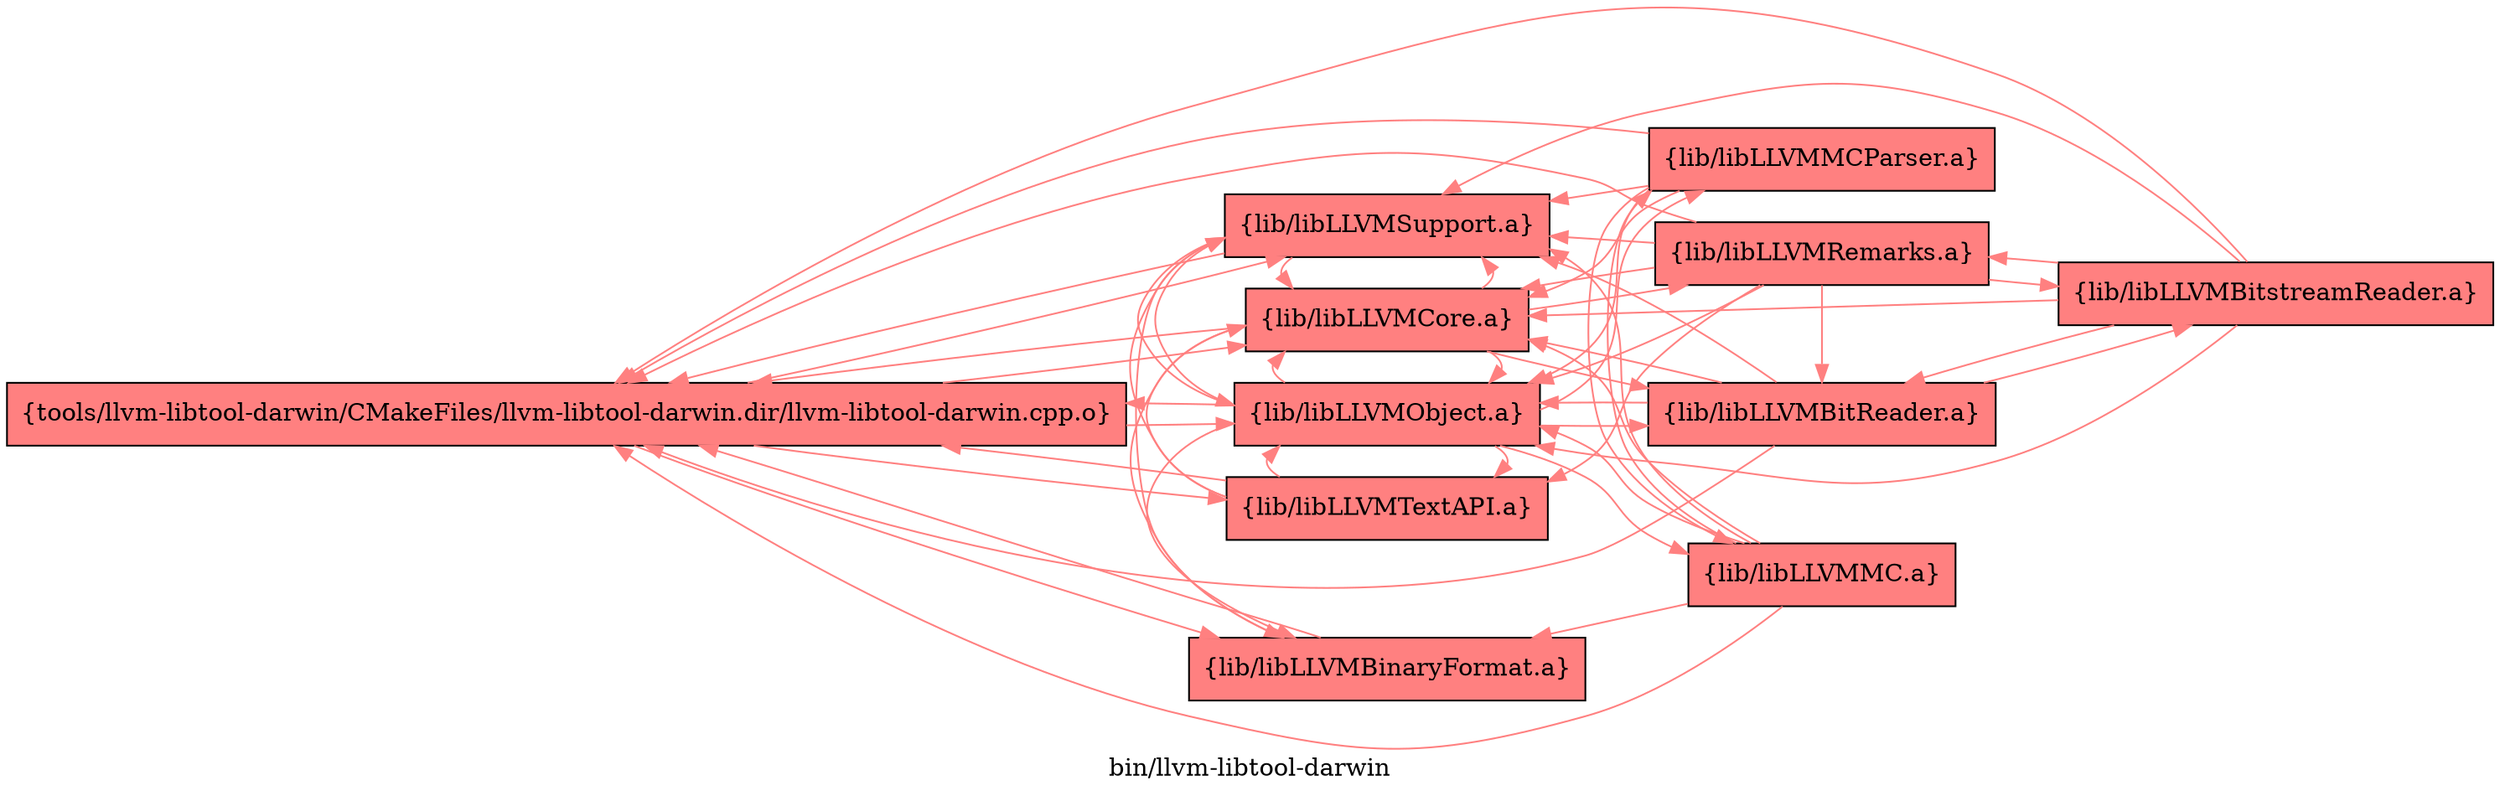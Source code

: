 digraph "bin/llvm-libtool-darwin" {
	label="bin/llvm-libtool-darwin";
	rankdir="LR"
	{ rank=same; Node0x55f110509ca8;  }
	{ rank=same; Node0x55f110508128; Node0x55f110508628; Node0x55f11050a428; Node0x55f110509f28; Node0x55f110509a28;  }
	{ rank=same; Node0x55f11050b328; Node0x55f110509528; Node0x55f11050cc28; Node0x55f11050a928;  }

	Node0x55f110509ca8 [shape=record,shape=box,style=filled,fillcolor="1.000000 0.5 1",group=1,label="{tools/llvm-libtool-darwin/CMakeFiles/llvm-libtool-darwin.dir/llvm-libtool-darwin.cpp.o}"];
	Node0x55f110509ca8 -> Node0x55f110508128[color="1.000000 0.5 1"];
	Node0x55f110509ca8 -> Node0x55f110508628[color="1.000000 0.5 1"];
	Node0x55f110509ca8 -> Node0x55f11050a428[color="1.000000 0.5 1"];
	Node0x55f110509ca8 -> Node0x55f110509f28[color="1.000000 0.5 1"];
	Node0x55f110509ca8 -> Node0x55f110509a28[color="1.000000 0.5 1"];
	Node0x55f110508128 [shape=record,shape=box,style=filled,fillcolor="1.000000 0.5 1",group=1,label="{lib/libLLVMBinaryFormat.a}"];
	Node0x55f110508128 -> Node0x55f110509ca8[color="1.000000 0.5 1"];
	Node0x55f110508128 -> Node0x55f110509f28[color="1.000000 0.5 1"];
	Node0x55f110508628 [shape=record,shape=box,style=filled,fillcolor="1.000000 0.5 1",group=1,label="{lib/libLLVMCore.a}"];
	Node0x55f110508628 -> Node0x55f110509f28[color="1.000000 0.5 1"];
	Node0x55f110508628 -> Node0x55f110508128[color="1.000000 0.5 1"];
	Node0x55f110508628 -> Node0x55f110509ca8[color="1.000000 0.5 1"];
	Node0x55f110508628 -> Node0x55f11050b328[color="1.000000 0.5 1"];
	Node0x55f110508628 -> Node0x55f11050a428[color="1.000000 0.5 1"];
	Node0x55f110508628 -> Node0x55f110509528[color="1.000000 0.5 1"];
	Node0x55f11050a428 [shape=record,shape=box,style=filled,fillcolor="1.000000 0.5 1",group=1,label="{lib/libLLVMObject.a}"];
	Node0x55f11050a428 -> Node0x55f110509ca8[color="1.000000 0.5 1"];
	Node0x55f11050a428 -> Node0x55f110509f28[color="1.000000 0.5 1"];
	Node0x55f11050a428 -> Node0x55f110508128[color="1.000000 0.5 1"];
	Node0x55f11050a428 -> Node0x55f110508628[color="1.000000 0.5 1"];
	Node0x55f11050a428 -> Node0x55f110509528[color="1.000000 0.5 1"];
	Node0x55f11050a428 -> Node0x55f11050cc28[color="1.000000 0.5 1"];
	Node0x55f11050a428 -> Node0x55f11050a928[color="1.000000 0.5 1"];
	Node0x55f11050a428 -> Node0x55f110509a28[color="1.000000 0.5 1"];
	Node0x55f110509f28 [shape=record,shape=box,style=filled,fillcolor="1.000000 0.5 1",group=1,label="{lib/libLLVMSupport.a}"];
	Node0x55f110509f28 -> Node0x55f110509ca8[color="1.000000 0.5 1"];
	Node0x55f110509f28 -> Node0x55f110508628[color="1.000000 0.5 1"];
	Node0x55f110509f28 -> Node0x55f11050a428[color="1.000000 0.5 1"];
	Node0x55f110509a28 [shape=record,shape=box,style=filled,fillcolor="1.000000 0.5 1",group=1,label="{lib/libLLVMTextAPI.a}"];
	Node0x55f110509a28 -> Node0x55f110509f28[color="1.000000 0.5 1"];
	Node0x55f110509a28 -> Node0x55f110509ca8[color="1.000000 0.5 1"];
	Node0x55f110509a28 -> Node0x55f110508628[color="1.000000 0.5 1"];
	Node0x55f110509a28 -> Node0x55f11050a428[color="1.000000 0.5 1"];
	Node0x55f11050b328 [shape=record,shape=box,style=filled,fillcolor="1.000000 0.5 1",group=1,label="{lib/libLLVMRemarks.a}"];
	Node0x55f11050b328 -> Node0x55f110509ca8[color="1.000000 0.5 1"];
	Node0x55f11050b328 -> Node0x55f110509f28[color="1.000000 0.5 1"];
	Node0x55f11050b328 -> Node0x55f110508628[color="1.000000 0.5 1"];
	Node0x55f11050b328 -> Node0x55f110509528[color="1.000000 0.5 1"];
	Node0x55f11050b328 -> Node0x55f11050a428[color="1.000000 0.5 1"];
	Node0x55f11050b328 -> Node0x55f11050ae28[color="1.000000 0.5 1"];
	Node0x55f11050b328 -> Node0x55f110509a28[color="1.000000 0.5 1"];
	Node0x55f110509528 [shape=record,shape=box,style=filled,fillcolor="1.000000 0.5 1",group=1,label="{lib/libLLVMBitReader.a}"];
	Node0x55f110509528 -> Node0x55f110509ca8[color="1.000000 0.5 1"];
	Node0x55f110509528 -> Node0x55f110508628[color="1.000000 0.5 1"];
	Node0x55f110509528 -> Node0x55f11050a428[color="1.000000 0.5 1"];
	Node0x55f110509528 -> Node0x55f110509f28[color="1.000000 0.5 1"];
	Node0x55f110509528 -> Node0x55f11050ae28[color="1.000000 0.5 1"];
	Node0x55f11050cc28 [shape=record,shape=box,style=filled,fillcolor="1.000000 0.5 1",group=1,label="{lib/libLLVMMC.a}"];
	Node0x55f11050cc28 -> Node0x55f110508628[color="1.000000 0.5 1"];
	Node0x55f11050cc28 -> Node0x55f11050a428[color="1.000000 0.5 1"];
	Node0x55f11050cc28 -> Node0x55f110509f28[color="1.000000 0.5 1"];
	Node0x55f11050cc28 -> Node0x55f110509ca8[color="1.000000 0.5 1"];
	Node0x55f11050cc28 -> Node0x55f110508128[color="1.000000 0.5 1"];
	Node0x55f11050cc28 -> Node0x55f11050a928[color="1.000000 0.5 1"];
	Node0x55f11050a928 [shape=record,shape=box,style=filled,fillcolor="1.000000 0.5 1",group=1,label="{lib/libLLVMMCParser.a}"];
	Node0x55f11050a928 -> Node0x55f110509ca8[color="1.000000 0.5 1"];
	Node0x55f11050a928 -> Node0x55f110508628[color="1.000000 0.5 1"];
	Node0x55f11050a928 -> Node0x55f11050a428[color="1.000000 0.5 1"];
	Node0x55f11050a928 -> Node0x55f110509f28[color="1.000000 0.5 1"];
	Node0x55f11050a928 -> Node0x55f11050cc28[color="1.000000 0.5 1"];
	Node0x55f11050ae28 [shape=record,shape=box,style=filled,fillcolor="1.000000 0.5 1",group=1,label="{lib/libLLVMBitstreamReader.a}"];
	Node0x55f11050ae28 -> Node0x55f110509ca8[color="1.000000 0.5 1"];
	Node0x55f11050ae28 -> Node0x55f110508628[color="1.000000 0.5 1"];
	Node0x55f11050ae28 -> Node0x55f11050a428[color="1.000000 0.5 1"];
	Node0x55f11050ae28 -> Node0x55f110509f28[color="1.000000 0.5 1"];
	Node0x55f11050ae28 -> Node0x55f110509528[color="1.000000 0.5 1"];
	Node0x55f11050ae28 -> Node0x55f11050b328[color="1.000000 0.5 1"];
}
